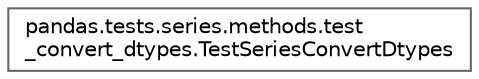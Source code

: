 digraph "Graphical Class Hierarchy"
{
 // LATEX_PDF_SIZE
  bgcolor="transparent";
  edge [fontname=Helvetica,fontsize=10,labelfontname=Helvetica,labelfontsize=10];
  node [fontname=Helvetica,fontsize=10,shape=box,height=0.2,width=0.4];
  rankdir="LR";
  Node0 [id="Node000000",label="pandas.tests.series.methods.test\l_convert_dtypes.TestSeriesConvertDtypes",height=0.2,width=0.4,color="grey40", fillcolor="white", style="filled",URL="$d0/dc4/classpandas_1_1tests_1_1series_1_1methods_1_1test__convert__dtypes_1_1TestSeriesConvertDtypes.html",tooltip=" "];
}
